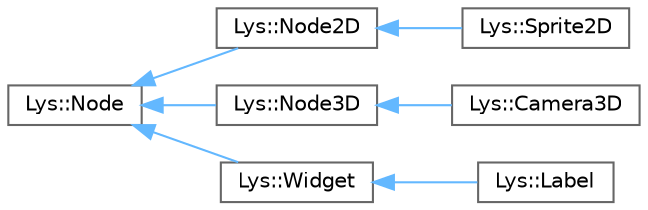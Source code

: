 digraph "Graphical Class Hierarchy"
{
 // LATEX_PDF_SIZE
  bgcolor="transparent";
  edge [fontname=Helvetica,fontsize=10,labelfontname=Helvetica,labelfontsize=10];
  node [fontname=Helvetica,fontsize=10,shape=box,height=0.2,width=0.4];
  rankdir="LR";
  Node0 [id="Node000000",label="Lys::Node",height=0.2,width=0.4,color="grey40", fillcolor="white", style="filled",URL="$classLys_1_1Node.html",tooltip=" "];
  Node0 -> Node1 [id="edge7_Node000000_Node000001",dir="back",color="steelblue1",style="solid",tooltip=" "];
  Node1 [id="Node000001",label="Lys::Node2D",height=0.2,width=0.4,color="grey40", fillcolor="white", style="filled",URL="$classLys_1_1Node2D.html",tooltip=" "];
  Node1 -> Node2 [id="edge8_Node000001_Node000002",dir="back",color="steelblue1",style="solid",tooltip=" "];
  Node2 [id="Node000002",label="Lys::Sprite2D",height=0.2,width=0.4,color="grey40", fillcolor="white", style="filled",URL="$classLys_1_1Sprite2D.html",tooltip=" "];
  Node0 -> Node3 [id="edge9_Node000000_Node000003",dir="back",color="steelblue1",style="solid",tooltip=" "];
  Node3 [id="Node000003",label="Lys::Node3D",height=0.2,width=0.4,color="grey40", fillcolor="white", style="filled",URL="$classLys_1_1Node3D.html",tooltip=" "];
  Node3 -> Node4 [id="edge10_Node000003_Node000004",dir="back",color="steelblue1",style="solid",tooltip=" "];
  Node4 [id="Node000004",label="Lys::Camera3D",height=0.2,width=0.4,color="grey40", fillcolor="white", style="filled",URL="$classLys_1_1Camera3D.html",tooltip=" "];
  Node0 -> Node5 [id="edge11_Node000000_Node000005",dir="back",color="steelblue1",style="solid",tooltip=" "];
  Node5 [id="Node000005",label="Lys::Widget",height=0.2,width=0.4,color="grey40", fillcolor="white", style="filled",URL="$classLys_1_1Widget.html",tooltip=" "];
  Node5 -> Node6 [id="edge12_Node000005_Node000006",dir="back",color="steelblue1",style="solid",tooltip=" "];
  Node6 [id="Node000006",label="Lys::Label",height=0.2,width=0.4,color="grey40", fillcolor="white", style="filled",URL="$classLys_1_1Label.html",tooltip=" "];
}
